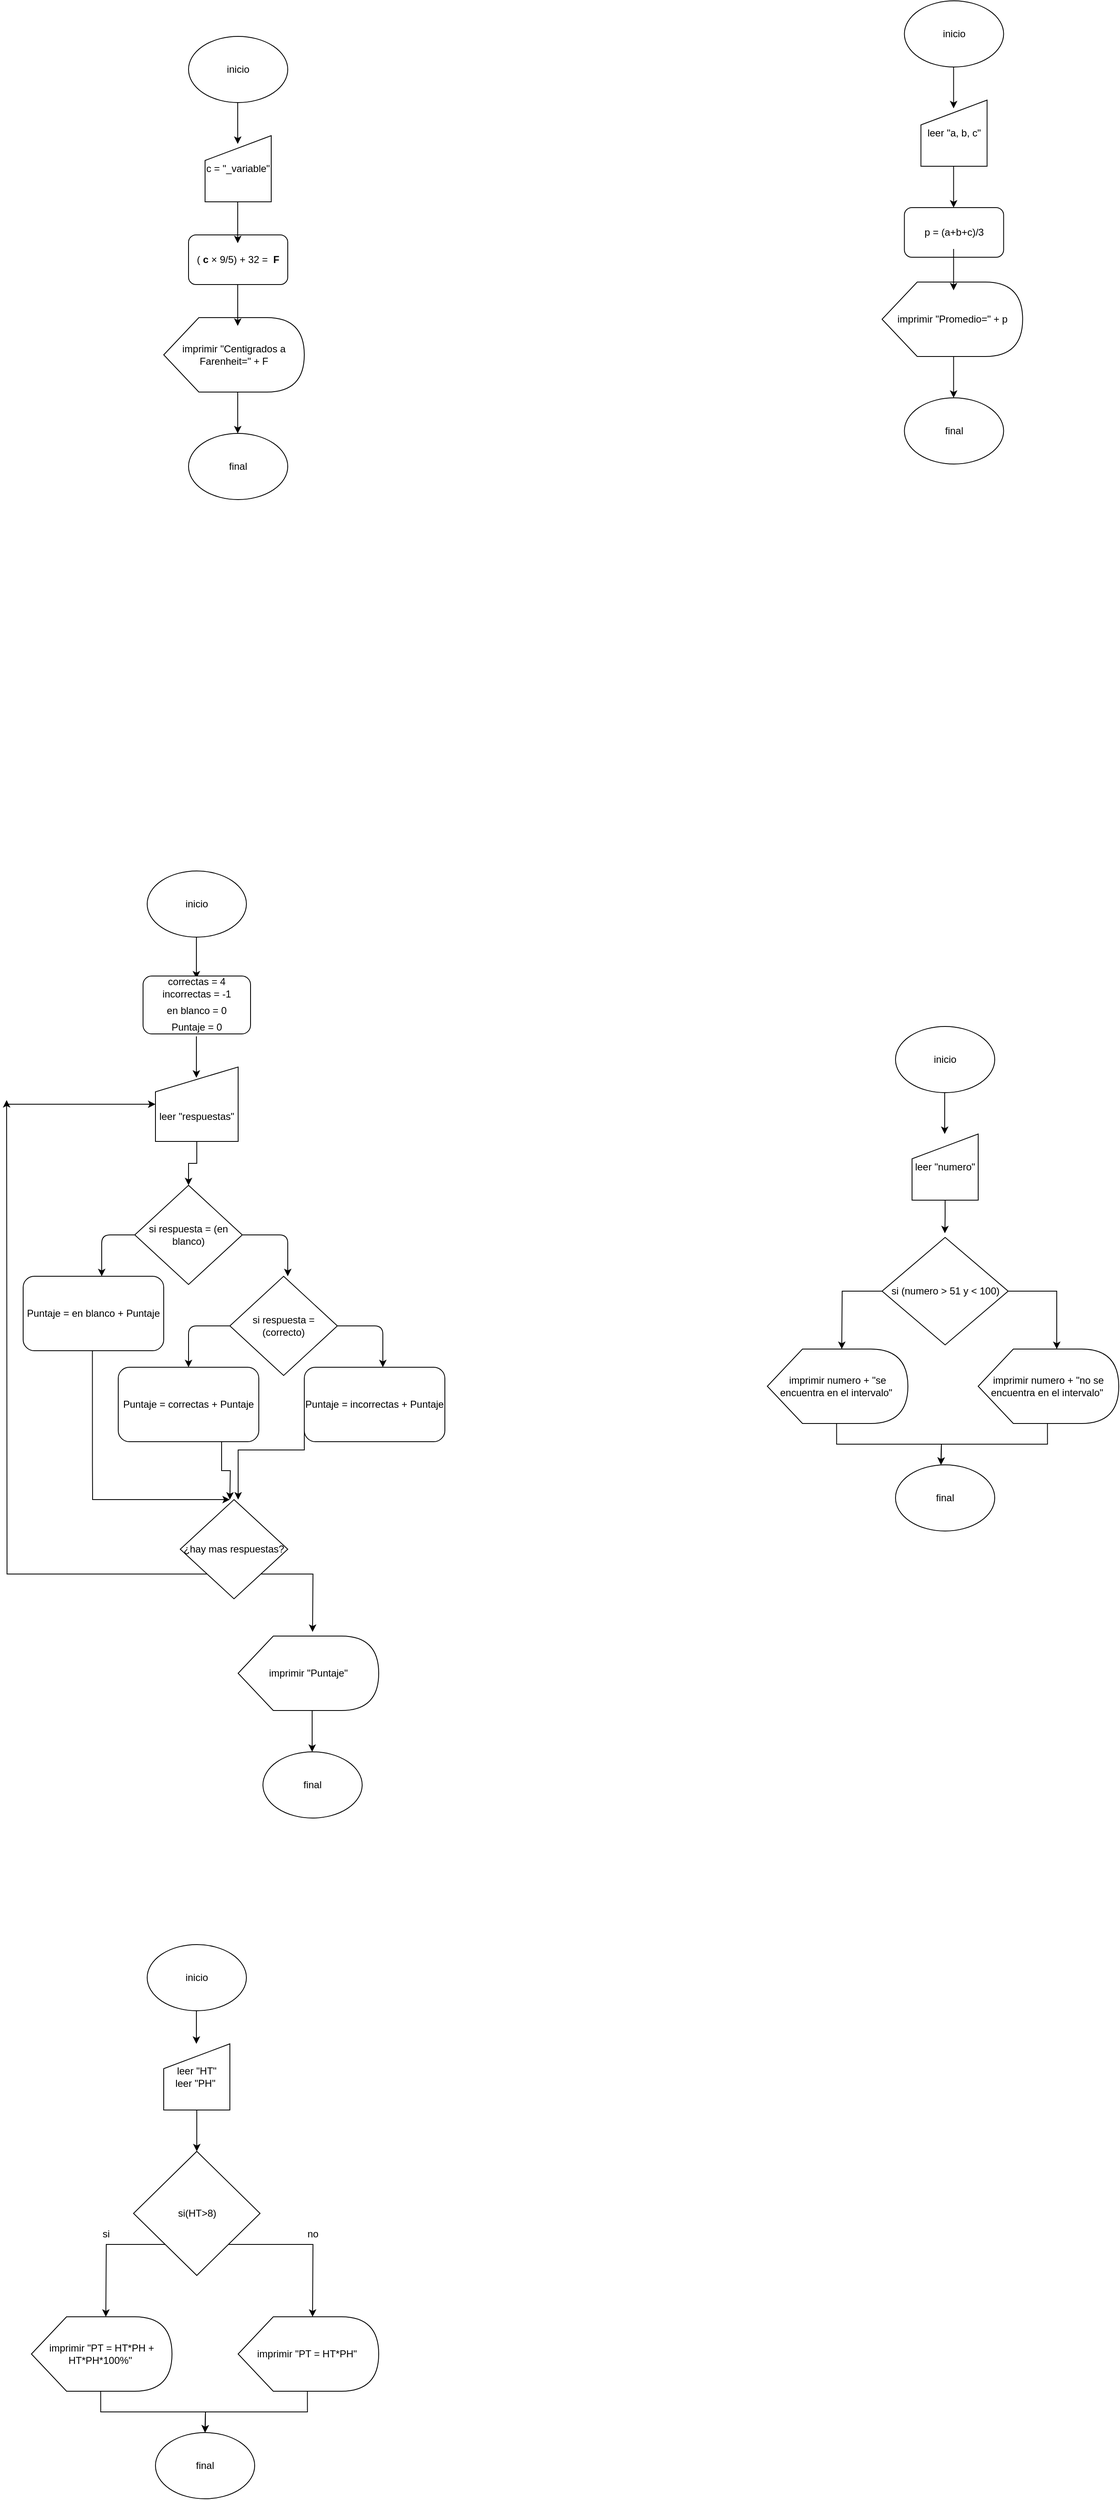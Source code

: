 <mxfile version="14.3.2" type="github">
  <diagram id="-5umRXEsY9oBshB_nqw5" name="Page-1">
    <mxGraphModel dx="4337" dy="4974" grid="1" gridSize="10" guides="1" tooltips="1" connect="1" arrows="1" fold="1" page="1" pageScale="1" pageWidth="827" pageHeight="1169" math="0" shadow="0">
      <root>
        <mxCell id="0" />
        <mxCell id="1" parent="0" />
        <mxCell id="9DxLuUZFTKEMj5xpfPHi-1" value="inicio" style="ellipse;whiteSpace=wrap;html=1;" parent="1" vertex="1">
          <mxGeometry x="-470" y="-997" width="120" height="80" as="geometry" />
        </mxCell>
        <mxCell id="9DxLuUZFTKEMj5xpfPHi-2" value="c = &quot;_variable&quot;" style="shape=manualInput;whiteSpace=wrap;html=1;" parent="1" vertex="1">
          <mxGeometry x="-450" y="-877" width="80" height="80" as="geometry" />
        </mxCell>
        <mxCell id="9DxLuUZFTKEMj5xpfPHi-3" value="&lt;div class=&quot;bjhkR&quot; style=&quot;margin-bottom: 2px ; padding: 2.5px 3px 1.5px&quot;&gt;( &lt;b&gt;c&lt;/b&gt;&amp;nbsp;× 9/5) + 32 = &amp;nbsp;&lt;b&gt;F&lt;/b&gt;&lt;/div&gt;" style="rounded=1;whiteSpace=wrap;html=1;" parent="1" vertex="1">
          <mxGeometry x="-470" y="-757" width="120" height="60" as="geometry" />
        </mxCell>
        <mxCell id="9DxLuUZFTKEMj5xpfPHi-4" value="imprimir &quot;Centigrados a Farenheit=&quot; + F" style="shape=display;whiteSpace=wrap;html=1;" parent="1" vertex="1">
          <mxGeometry x="-500" y="-657" width="170" height="90" as="geometry" />
        </mxCell>
        <mxCell id="9DxLuUZFTKEMj5xpfPHi-5" value="final&lt;br&gt;" style="ellipse;whiteSpace=wrap;html=1;" parent="1" vertex="1">
          <mxGeometry x="-470" y="-517" width="120" height="80" as="geometry" />
        </mxCell>
        <mxCell id="9DxLuUZFTKEMj5xpfPHi-6" value="" style="endArrow=classic;html=1;" parent="1" edge="1">
          <mxGeometry width="50" height="50" relative="1" as="geometry">
            <mxPoint x="-410.5" y="-917" as="sourcePoint" />
            <mxPoint x="-410.5" y="-867" as="targetPoint" />
          </mxGeometry>
        </mxCell>
        <mxCell id="9DxLuUZFTKEMj5xpfPHi-7" value="" style="endArrow=classic;html=1;" parent="1" edge="1">
          <mxGeometry width="50" height="50" relative="1" as="geometry">
            <mxPoint x="-410.5" y="-797" as="sourcePoint" />
            <mxPoint x="-410.5" y="-747" as="targetPoint" />
          </mxGeometry>
        </mxCell>
        <mxCell id="9DxLuUZFTKEMj5xpfPHi-8" value="" style="endArrow=classic;html=1;" parent="1" edge="1">
          <mxGeometry width="50" height="50" relative="1" as="geometry">
            <mxPoint x="-410.5" y="-697" as="sourcePoint" />
            <mxPoint x="-410.5" y="-647" as="targetPoint" />
          </mxGeometry>
        </mxCell>
        <mxCell id="9DxLuUZFTKEMj5xpfPHi-9" value="" style="endArrow=classic;html=1;" parent="1" edge="1">
          <mxGeometry width="50" height="50" relative="1" as="geometry">
            <mxPoint x="-410.5" y="-567" as="sourcePoint" />
            <mxPoint x="-410.5" y="-517" as="targetPoint" />
          </mxGeometry>
        </mxCell>
        <mxCell id="9DxLuUZFTKEMj5xpfPHi-10" value="inicio" style="ellipse;whiteSpace=wrap;html=1;" parent="1" vertex="1">
          <mxGeometry x="385" y="200" width="120" height="80" as="geometry" />
        </mxCell>
        <mxCell id="9DxLuUZFTKEMj5xpfPHi-11" value="leer &quot;a, b, c&quot;" style="shape=manualInput;whiteSpace=wrap;html=1;" parent="1" vertex="1">
          <mxGeometry x="415.75" y="-920" width="80" height="80" as="geometry" />
        </mxCell>
        <mxCell id="9DxLuUZFTKEMj5xpfPHi-12" value="&lt;div class=&quot;bjhkR&quot; style=&quot;margin-bottom: 2px ; padding: 2.5px 3px 1.5px&quot;&gt;p = (a+b+c)/3&lt;/div&gt;" style="rounded=1;whiteSpace=wrap;html=1;" parent="1" vertex="1">
          <mxGeometry x="395.75" y="-790" width="120" height="60" as="geometry" />
        </mxCell>
        <mxCell id="9DxLuUZFTKEMj5xpfPHi-13" value="imprimir &quot;Promedio=&quot; + p" style="shape=display;whiteSpace=wrap;html=1;" parent="1" vertex="1">
          <mxGeometry x="368.75" y="-700" width="170" height="90" as="geometry" />
        </mxCell>
        <mxCell id="9DxLuUZFTKEMj5xpfPHi-14" value="final&lt;br&gt;" style="ellipse;whiteSpace=wrap;html=1;" parent="1" vertex="1">
          <mxGeometry x="395.75" y="-560" width="120" height="80" as="geometry" />
        </mxCell>
        <mxCell id="9DxLuUZFTKEMj5xpfPHi-15" value="" style="endArrow=classic;html=1;" parent="1" edge="1">
          <mxGeometry width="50" height="50" relative="1" as="geometry">
            <mxPoint x="444.5" y="280" as="sourcePoint" />
            <mxPoint x="444.5" y="330" as="targetPoint" />
          </mxGeometry>
        </mxCell>
        <mxCell id="9DxLuUZFTKEMj5xpfPHi-16" value="" style="endArrow=classic;html=1;" parent="1" edge="1">
          <mxGeometry width="50" height="50" relative="1" as="geometry">
            <mxPoint x="455.25" y="-840" as="sourcePoint" />
            <mxPoint x="455.25" y="-790" as="targetPoint" />
          </mxGeometry>
        </mxCell>
        <mxCell id="9DxLuUZFTKEMj5xpfPHi-17" value="" style="endArrow=classic;html=1;" parent="1" edge="1">
          <mxGeometry width="50" height="50" relative="1" as="geometry">
            <mxPoint x="455.25" y="-740" as="sourcePoint" />
            <mxPoint x="455.25" y="-690" as="targetPoint" />
          </mxGeometry>
        </mxCell>
        <mxCell id="9DxLuUZFTKEMj5xpfPHi-18" value="" style="endArrow=classic;html=1;" parent="1" edge="1">
          <mxGeometry width="50" height="50" relative="1" as="geometry">
            <mxPoint x="455.25" y="-610" as="sourcePoint" />
            <mxPoint x="455.25" y="-560" as="targetPoint" />
          </mxGeometry>
        </mxCell>
        <mxCell id="VLp6INz3NNXJ6Uptt6H9-38" value="inicio" style="ellipse;whiteSpace=wrap;html=1;" vertex="1" parent="1">
          <mxGeometry x="395.75" y="-1040" width="120" height="80" as="geometry" />
        </mxCell>
        <mxCell id="VLp6INz3NNXJ6Uptt6H9-39" value="" style="endArrow=classic;html=1;" edge="1" parent="1">
          <mxGeometry width="50" height="50" relative="1" as="geometry">
            <mxPoint x="455.25" y="-960" as="sourcePoint" />
            <mxPoint x="455.25" y="-910" as="targetPoint" />
          </mxGeometry>
        </mxCell>
        <mxCell id="VLp6INz3NNXJ6Uptt6H9-41" style="edgeStyle=orthogonalEdgeStyle;rounded=0;orthogonalLoop=1;jettySize=auto;html=1;exitX=0.5;exitY=1;exitDx=0;exitDy=0;" edge="1" parent="1" source="VLp6INz3NNXJ6Uptt6H9-40">
          <mxGeometry relative="1" as="geometry">
            <mxPoint x="444.706" y="450" as="targetPoint" />
          </mxGeometry>
        </mxCell>
        <mxCell id="VLp6INz3NNXJ6Uptt6H9-40" value="leer &quot;numero&quot;" style="shape=manualInput;whiteSpace=wrap;html=1;" vertex="1" parent="1">
          <mxGeometry x="405" y="330" width="80" height="80" as="geometry" />
        </mxCell>
        <mxCell id="VLp6INz3NNXJ6Uptt6H9-45" style="edgeStyle=orthogonalEdgeStyle;rounded=0;orthogonalLoop=1;jettySize=auto;html=1;exitX=0;exitY=0.5;exitDx=0;exitDy=0;" edge="1" parent="1" source="VLp6INz3NNXJ6Uptt6H9-42">
          <mxGeometry relative="1" as="geometry">
            <mxPoint x="320" y="590" as="targetPoint" />
          </mxGeometry>
        </mxCell>
        <mxCell id="VLp6INz3NNXJ6Uptt6H9-46" style="edgeStyle=orthogonalEdgeStyle;rounded=0;orthogonalLoop=1;jettySize=auto;html=1;exitX=1;exitY=0.5;exitDx=0;exitDy=0;" edge="1" parent="1" source="VLp6INz3NNXJ6Uptt6H9-42">
          <mxGeometry relative="1" as="geometry">
            <mxPoint x="580" y="590" as="targetPoint" />
            <Array as="points">
              <mxPoint x="580" y="520" />
              <mxPoint x="580" y="590" />
            </Array>
          </mxGeometry>
        </mxCell>
        <mxCell id="VLp6INz3NNXJ6Uptt6H9-42" value="si (numero &amp;gt; 51 y &amp;lt; 100)" style="rhombus;whiteSpace=wrap;html=1;" vertex="1" parent="1">
          <mxGeometry x="368.75" y="455" width="152.5" height="130" as="geometry" />
        </mxCell>
        <mxCell id="VLp6INz3NNXJ6Uptt6H9-50" style="edgeStyle=orthogonalEdgeStyle;rounded=0;orthogonalLoop=1;jettySize=auto;html=1;exitX=0;exitY=0;exitDx=83.75;exitDy=90;exitPerimeter=0;" edge="1" parent="1" source="VLp6INz3NNXJ6Uptt6H9-47">
          <mxGeometry relative="1" as="geometry">
            <mxPoint x="440" y="730" as="targetPoint" />
          </mxGeometry>
        </mxCell>
        <mxCell id="VLp6INz3NNXJ6Uptt6H9-47" value="imprimir numero + &quot;se encuentra en el intervalo&quot;&amp;nbsp;" style="shape=display;whiteSpace=wrap;html=1;" vertex="1" parent="1">
          <mxGeometry x="230" y="590" width="170" height="90" as="geometry" />
        </mxCell>
        <mxCell id="VLp6INz3NNXJ6Uptt6H9-51" style="edgeStyle=orthogonalEdgeStyle;rounded=0;orthogonalLoop=1;jettySize=auto;html=1;exitX=0;exitY=0;exitDx=83.75;exitDy=90;exitPerimeter=0;" edge="1" parent="1" source="VLp6INz3NNXJ6Uptt6H9-48">
          <mxGeometry relative="1" as="geometry">
            <mxPoint x="440" y="730" as="targetPoint" />
          </mxGeometry>
        </mxCell>
        <mxCell id="VLp6INz3NNXJ6Uptt6H9-48" value="imprimir numero + &quot;no se encuentra en el intervalo&quot;&amp;nbsp;" style="shape=display;whiteSpace=wrap;html=1;" vertex="1" parent="1">
          <mxGeometry x="485" y="590" width="170" height="90" as="geometry" />
        </mxCell>
        <mxCell id="VLp6INz3NNXJ6Uptt6H9-52" value="final" style="ellipse;whiteSpace=wrap;html=1;" vertex="1" parent="1">
          <mxGeometry x="385" y="730" width="120" height="80" as="geometry" />
        </mxCell>
        <mxCell id="VLp6INz3NNXJ6Uptt6H9-53" value="final" style="ellipse;whiteSpace=wrap;html=1;" vertex="1" parent="1">
          <mxGeometry x="-510" y="1900" width="120" height="80" as="geometry" />
        </mxCell>
        <mxCell id="VLp6INz3NNXJ6Uptt6H9-54" value="" style="endArrow=classic;html=1;" edge="1" parent="1">
          <mxGeometry width="50" height="50" relative="1" as="geometry">
            <mxPoint x="-460.5" y="1380.0" as="sourcePoint" />
            <mxPoint x="-460.5" y="1430.0" as="targetPoint" />
          </mxGeometry>
        </mxCell>
        <mxCell id="VLp6INz3NNXJ6Uptt6H9-57" style="edgeStyle=orthogonalEdgeStyle;rounded=0;orthogonalLoop=1;jettySize=auto;html=1;exitX=0.5;exitY=1;exitDx=0;exitDy=0;" edge="1" parent="1" source="VLp6INz3NNXJ6Uptt6H9-55" target="VLp6INz3NNXJ6Uptt6H9-56">
          <mxGeometry relative="1" as="geometry" />
        </mxCell>
        <mxCell id="VLp6INz3NNXJ6Uptt6H9-55" value="leer &quot;HT&quot;&lt;br&gt;leer &quot;PH&quot;&amp;nbsp;" style="shape=manualInput;whiteSpace=wrap;html=1;" vertex="1" parent="1">
          <mxGeometry x="-500" y="1430" width="80" height="80" as="geometry" />
        </mxCell>
        <mxCell id="VLp6INz3NNXJ6Uptt6H9-58" style="edgeStyle=orthogonalEdgeStyle;rounded=0;orthogonalLoop=1;jettySize=auto;html=1;exitX=0;exitY=1;exitDx=0;exitDy=0;" edge="1" parent="1" source="VLp6INz3NNXJ6Uptt6H9-56">
          <mxGeometry relative="1" as="geometry">
            <mxPoint x="-570" y="1760" as="targetPoint" />
          </mxGeometry>
        </mxCell>
        <mxCell id="VLp6INz3NNXJ6Uptt6H9-62" style="edgeStyle=orthogonalEdgeStyle;rounded=0;orthogonalLoop=1;jettySize=auto;html=1;exitX=1;exitY=1;exitDx=0;exitDy=0;" edge="1" parent="1" source="VLp6INz3NNXJ6Uptt6H9-56">
          <mxGeometry relative="1" as="geometry">
            <mxPoint x="-320" y="1760" as="targetPoint" />
          </mxGeometry>
        </mxCell>
        <mxCell id="VLp6INz3NNXJ6Uptt6H9-56" value="si(HT&amp;gt;8)" style="rhombus;whiteSpace=wrap;html=1;" vertex="1" parent="1">
          <mxGeometry x="-536.5" y="1560" width="153" height="150" as="geometry" />
        </mxCell>
        <mxCell id="VLp6INz3NNXJ6Uptt6H9-65" style="edgeStyle=orthogonalEdgeStyle;rounded=0;orthogonalLoop=1;jettySize=auto;html=1;exitX=0;exitY=0;exitDx=83.75;exitDy=90;exitPerimeter=0;" edge="1" parent="1" source="VLp6INz3NNXJ6Uptt6H9-59">
          <mxGeometry relative="1" as="geometry">
            <mxPoint x="-450" y="1900" as="targetPoint" />
          </mxGeometry>
        </mxCell>
        <mxCell id="VLp6INz3NNXJ6Uptt6H9-59" value="imprimir &quot;PT = HT*PH + HT*PH*100%&quot;&amp;nbsp;" style="shape=display;whiteSpace=wrap;html=1;" vertex="1" parent="1">
          <mxGeometry x="-660" y="1760" width="170" height="90" as="geometry" />
        </mxCell>
        <mxCell id="VLp6INz3NNXJ6Uptt6H9-66" style="edgeStyle=orthogonalEdgeStyle;rounded=0;orthogonalLoop=1;jettySize=auto;html=1;exitX=0;exitY=0;exitDx=83.75;exitDy=90;exitPerimeter=0;" edge="1" parent="1" source="VLp6INz3NNXJ6Uptt6H9-63">
          <mxGeometry relative="1" as="geometry">
            <mxPoint x="-450" y="1900" as="targetPoint" />
          </mxGeometry>
        </mxCell>
        <mxCell id="VLp6INz3NNXJ6Uptt6H9-63" value="imprimir &quot;PT = HT*PH&quot;&amp;nbsp;" style="shape=display;whiteSpace=wrap;html=1;" vertex="1" parent="1">
          <mxGeometry x="-410" y="1760" width="170" height="90" as="geometry" />
        </mxCell>
        <mxCell id="VLp6INz3NNXJ6Uptt6H9-67" value="si" style="text;html=1;align=center;verticalAlign=middle;resizable=0;points=[];autosize=1;" vertex="1" parent="1">
          <mxGeometry x="-580" y="1650" width="20" height="20" as="geometry" />
        </mxCell>
        <mxCell id="VLp6INz3NNXJ6Uptt6H9-68" value="no" style="text;html=1;align=center;verticalAlign=middle;resizable=0;points=[];autosize=1;" vertex="1" parent="1">
          <mxGeometry x="-335" y="1650" width="30" height="20" as="geometry" />
        </mxCell>
        <mxCell id="VLp6INz3NNXJ6Uptt6H9-69" value="inicio" style="ellipse;whiteSpace=wrap;html=1;" vertex="1" parent="1">
          <mxGeometry x="-520" y="1310" width="120" height="80" as="geometry" />
        </mxCell>
        <mxCell id="VLp6INz3NNXJ6Uptt6H9-70" value="inicio" style="ellipse;whiteSpace=wrap;html=1;" vertex="1" parent="1">
          <mxGeometry x="-520" y="12" width="120" height="80" as="geometry" />
        </mxCell>
        <mxCell id="VLp6INz3NNXJ6Uptt6H9-71" style="edgeStyle=orthogonalEdgeStyle;rounded=0;orthogonalLoop=1;jettySize=auto;html=1;exitX=0.5;exitY=1;exitDx=0;exitDy=0;entryX=0.5;entryY=0;entryDx=0;entryDy=0;" edge="1" parent="1" source="VLp6INz3NNXJ6Uptt6H9-72" target="VLp6INz3NNXJ6Uptt6H9-75">
          <mxGeometry relative="1" as="geometry" />
        </mxCell>
        <mxCell id="VLp6INz3NNXJ6Uptt6H9-72" value="&lt;br&gt;&lt;br&gt;leer &quot;respuestas&quot;" style="shape=manualInput;whiteSpace=wrap;html=1;" vertex="1" parent="1">
          <mxGeometry x="-510" y="249" width="100" height="90" as="geometry" />
        </mxCell>
        <mxCell id="VLp6INz3NNXJ6Uptt6H9-73" value="" style="endArrow=classic;html=1;" edge="1" parent="1">
          <mxGeometry width="50" height="50" relative="1" as="geometry">
            <mxPoint x="-460.5" y="92" as="sourcePoint" />
            <mxPoint x="-460.5" y="142" as="targetPoint" />
          </mxGeometry>
        </mxCell>
        <mxCell id="VLp6INz3NNXJ6Uptt6H9-74" value="" style="endArrow=classic;html=1;" edge="1" parent="1">
          <mxGeometry width="50" height="50" relative="1" as="geometry">
            <mxPoint x="-460.5" y="212" as="sourcePoint" />
            <mxPoint x="-460.5" y="262" as="targetPoint" />
          </mxGeometry>
        </mxCell>
        <mxCell id="VLp6INz3NNXJ6Uptt6H9-75" value="si respuesta = (en blanco)" style="rhombus;whiteSpace=wrap;html=1;" vertex="1" parent="1">
          <mxGeometry x="-535" y="392" width="130" height="120" as="geometry" />
        </mxCell>
        <mxCell id="VLp6INz3NNXJ6Uptt6H9-76" value="" style="endArrow=classic;html=1;" edge="1" parent="1">
          <mxGeometry width="50" height="50" relative="1" as="geometry">
            <mxPoint x="-535" y="452" as="sourcePoint" />
            <mxPoint x="-575" y="502" as="targetPoint" />
            <Array as="points">
              <mxPoint x="-575" y="452" />
            </Array>
          </mxGeometry>
        </mxCell>
        <mxCell id="VLp6INz3NNXJ6Uptt6H9-77" value="" style="endArrow=classic;html=1;" edge="1" parent="1">
          <mxGeometry width="50" height="50" relative="1" as="geometry">
            <mxPoint x="-405" y="452" as="sourcePoint" />
            <mxPoint x="-350" y="502" as="targetPoint" />
            <Array as="points">
              <mxPoint x="-350" y="452" />
            </Array>
          </mxGeometry>
        </mxCell>
        <mxCell id="VLp6INz3NNXJ6Uptt6H9-78" style="edgeStyle=orthogonalEdgeStyle;rounded=0;orthogonalLoop=1;jettySize=auto;html=1;exitX=0;exitY=0;exitDx=83.75;exitDy=90;exitPerimeter=0;" edge="1" parent="1" source="VLp6INz3NNXJ6Uptt6H9-79">
          <mxGeometry relative="1" as="geometry">
            <mxPoint x="-420" y="772" as="targetPoint" />
            <Array as="points">
              <mxPoint x="-586" y="732" />
              <mxPoint x="-586" y="732" />
            </Array>
          </mxGeometry>
        </mxCell>
        <mxCell id="VLp6INz3NNXJ6Uptt6H9-79" value="Puntaje = en blanco + Puntaje" style="rounded=1;whiteSpace=wrap;html=1;" vertex="1" parent="1">
          <mxGeometry x="-670" y="502" width="170" height="90" as="geometry" />
        </mxCell>
        <mxCell id="VLp6INz3NNXJ6Uptt6H9-80" value="&lt;div class=&quot;bjhkR&quot; style=&quot;margin-bottom: 2px ; padding: 2.5px 3px 1.5px&quot;&gt;correctas = 4&lt;br&gt;incorrectas = -1&lt;/div&gt;&lt;div class=&quot;bjhkR&quot; style=&quot;margin-bottom: 2px ; padding: 2.5px 3px 1.5px&quot;&gt;en blanco = 0&lt;/div&gt;&lt;div class=&quot;bjhkR&quot; style=&quot;margin-bottom: 2px ; padding: 2.5px 3px 1.5px&quot;&gt;Puntaje = 0&lt;/div&gt;" style="rounded=1;whiteSpace=wrap;html=1;" vertex="1" parent="1">
          <mxGeometry x="-525" y="139" width="130" height="70" as="geometry" />
        </mxCell>
        <mxCell id="VLp6INz3NNXJ6Uptt6H9-81" value="si respuesta = (correcto)" style="rhombus;whiteSpace=wrap;html=1;" vertex="1" parent="1">
          <mxGeometry x="-420" y="502" width="130" height="120" as="geometry" />
        </mxCell>
        <mxCell id="VLp6INz3NNXJ6Uptt6H9-82" value="" style="endArrow=classic;html=1;" edge="1" parent="1">
          <mxGeometry width="50" height="50" relative="1" as="geometry">
            <mxPoint x="-420" y="562" as="sourcePoint" />
            <mxPoint x="-470" y="612" as="targetPoint" />
            <Array as="points">
              <mxPoint x="-470" y="562" />
            </Array>
          </mxGeometry>
        </mxCell>
        <mxCell id="VLp6INz3NNXJ6Uptt6H9-83" style="edgeStyle=orthogonalEdgeStyle;rounded=0;orthogonalLoop=1;jettySize=auto;html=1;exitX=0;exitY=0;exitDx=125;exitDy=90;exitPerimeter=0;" edge="1" parent="1" source="VLp6INz3NNXJ6Uptt6H9-84">
          <mxGeometry relative="1" as="geometry">
            <mxPoint x="-420" y="772" as="targetPoint" />
          </mxGeometry>
        </mxCell>
        <mxCell id="VLp6INz3NNXJ6Uptt6H9-84" value="Puntaje = correctas + Puntaje" style="rounded=1;whiteSpace=wrap;html=1;" vertex="1" parent="1">
          <mxGeometry x="-555" y="612" width="170" height="90" as="geometry" />
        </mxCell>
        <mxCell id="VLp6INz3NNXJ6Uptt6H9-85" value="" style="endArrow=classic;html=1;" edge="1" parent="1">
          <mxGeometry width="50" height="50" relative="1" as="geometry">
            <mxPoint x="-290" y="562" as="sourcePoint" />
            <mxPoint x="-235" y="612" as="targetPoint" />
            <Array as="points">
              <mxPoint x="-235" y="562" />
            </Array>
          </mxGeometry>
        </mxCell>
        <mxCell id="VLp6INz3NNXJ6Uptt6H9-86" style="edgeStyle=orthogonalEdgeStyle;rounded=0;orthogonalLoop=1;jettySize=auto;html=1;exitX=0;exitY=0.5;exitDx=0;exitDy=0;exitPerimeter=0;" edge="1" parent="1" source="VLp6INz3NNXJ6Uptt6H9-87">
          <mxGeometry relative="1" as="geometry">
            <mxPoint x="-410" y="772" as="targetPoint" />
            <Array as="points">
              <mxPoint x="-330" y="712" />
              <mxPoint x="-410" y="712" />
            </Array>
          </mxGeometry>
        </mxCell>
        <mxCell id="VLp6INz3NNXJ6Uptt6H9-87" value="Puntaje = incorrectas + Puntaje" style="rounded=1;whiteSpace=wrap;html=1;" vertex="1" parent="1">
          <mxGeometry x="-330" y="612" width="170" height="90" as="geometry" />
        </mxCell>
        <mxCell id="VLp6INz3NNXJ6Uptt6H9-88" style="edgeStyle=orthogonalEdgeStyle;rounded=0;orthogonalLoop=1;jettySize=auto;html=1;exitX=0;exitY=1;exitDx=0;exitDy=0;" edge="1" parent="1" source="VLp6INz3NNXJ6Uptt6H9-90">
          <mxGeometry relative="1" as="geometry">
            <mxPoint x="-690" y="289" as="targetPoint" />
          </mxGeometry>
        </mxCell>
        <mxCell id="VLp6INz3NNXJ6Uptt6H9-89" style="edgeStyle=orthogonalEdgeStyle;rounded=0;orthogonalLoop=1;jettySize=auto;html=1;exitX=1;exitY=1;exitDx=0;exitDy=0;" edge="1" parent="1" source="VLp6INz3NNXJ6Uptt6H9-90">
          <mxGeometry relative="1" as="geometry">
            <mxPoint x="-320" y="932" as="targetPoint" />
          </mxGeometry>
        </mxCell>
        <mxCell id="VLp6INz3NNXJ6Uptt6H9-90" value="¿hay mas respuestas?" style="rhombus;whiteSpace=wrap;html=1;" vertex="1" parent="1">
          <mxGeometry x="-480" y="772" width="130" height="120" as="geometry" />
        </mxCell>
        <mxCell id="VLp6INz3NNXJ6Uptt6H9-91" value="imprimir &quot;Puntaje&quot;" style="shape=display;whiteSpace=wrap;html=1;" vertex="1" parent="1">
          <mxGeometry x="-410" y="937" width="170" height="90" as="geometry" />
        </mxCell>
        <mxCell id="VLp6INz3NNXJ6Uptt6H9-92" value="final&lt;br&gt;" style="ellipse;whiteSpace=wrap;html=1;" vertex="1" parent="1">
          <mxGeometry x="-380" y="1077" width="120" height="80" as="geometry" />
        </mxCell>
        <mxCell id="VLp6INz3NNXJ6Uptt6H9-93" value="" style="endArrow=classic;html=1;" edge="1" parent="1">
          <mxGeometry width="50" height="50" relative="1" as="geometry">
            <mxPoint x="-320.5" y="1027" as="sourcePoint" />
            <mxPoint x="-320.5" y="1077" as="targetPoint" />
          </mxGeometry>
        </mxCell>
        <mxCell id="VLp6INz3NNXJ6Uptt6H9-94" value="" style="endArrow=classic;html=1;entryX=0;entryY=0.5;entryDx=0;entryDy=0;" edge="1" parent="1" target="VLp6INz3NNXJ6Uptt6H9-72">
          <mxGeometry width="50" height="50" relative="1" as="geometry">
            <mxPoint x="-690" y="294" as="sourcePoint" />
            <mxPoint x="-580" y="249" as="targetPoint" />
          </mxGeometry>
        </mxCell>
      </root>
    </mxGraphModel>
  </diagram>
</mxfile>
